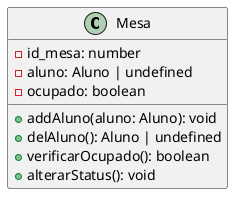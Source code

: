 @startuml
class Mesa {
  - id_mesa: number
  - aluno: Aluno | undefined
  - ocupado: boolean

  + addAluno(aluno: Aluno): void
  + delAluno(): Aluno | undefined
  + verificarOcupado(): boolean
  + alterarStatus(): void
}
@enduml
